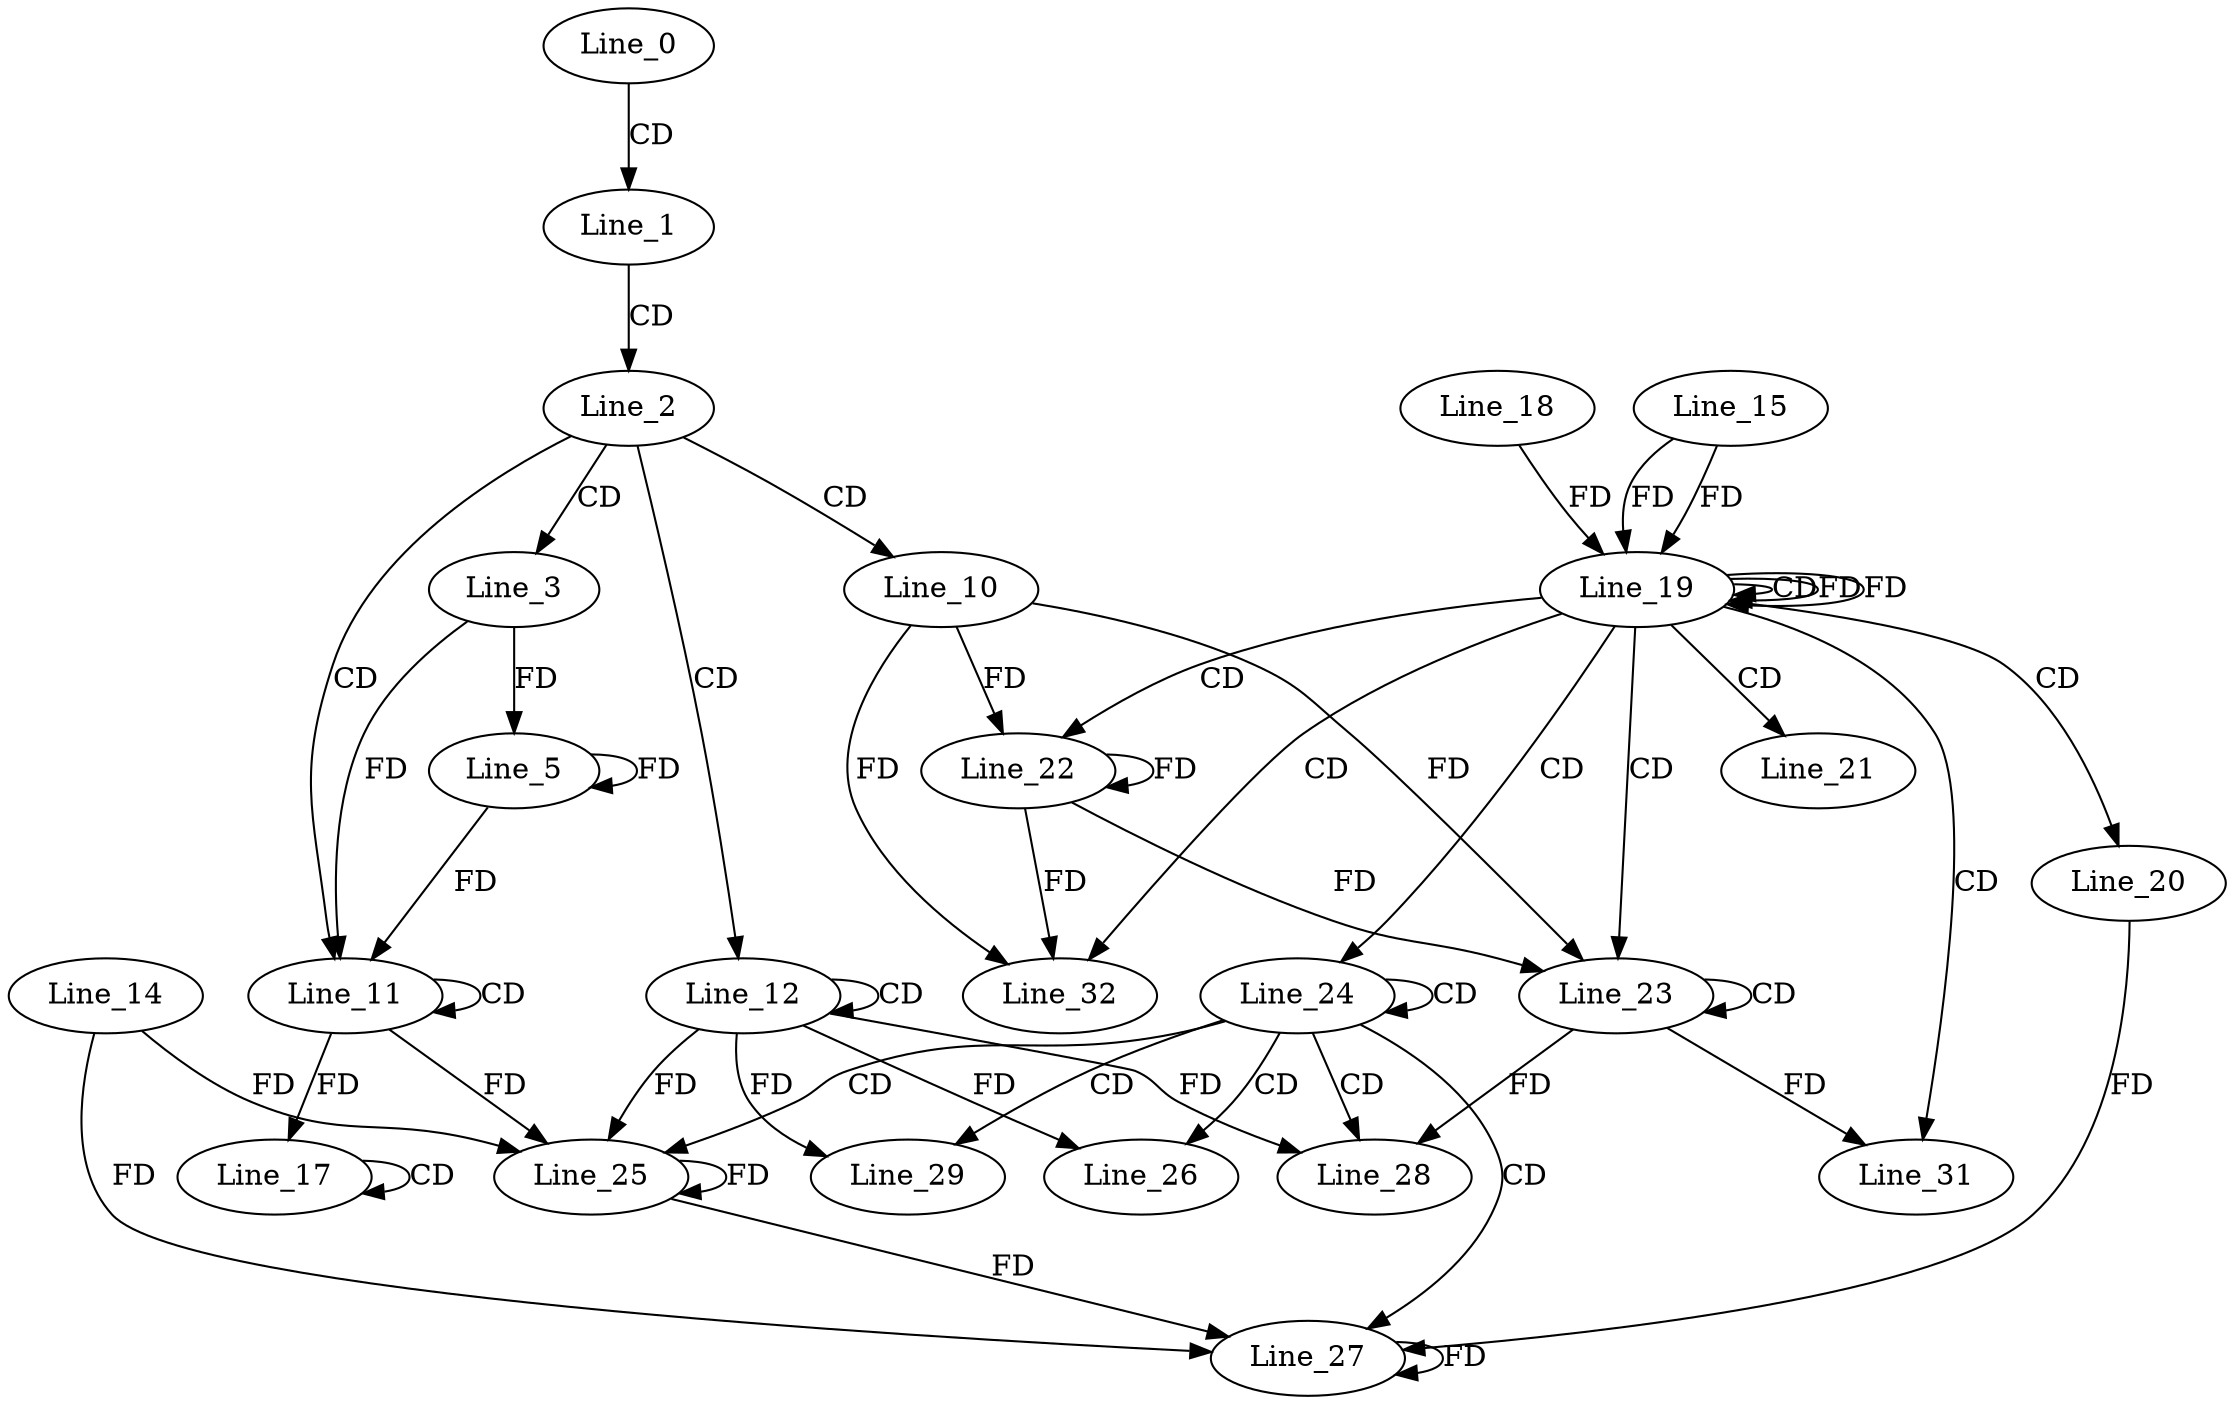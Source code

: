 digraph G {
  Line_0;
  Line_1;
  Line_2;
  Line_3;
  Line_5;
  Line_10;
  Line_11;
  Line_11;
  Line_12;
  Line_12;
  Line_17;
  Line_17;
  Line_15;
  Line_19;
  Line_18;
  Line_19;
  Line_19;
  Line_20;
  Line_21;
  Line_22;
  Line_23;
  Line_23;
  Line_24;
  Line_25;
  Line_14;
  Line_25;
  Line_26;
  Line_27;
  Line_28;
  Line_29;
  Line_31;
  Line_32;
  Line_0 -> Line_1 [ label="CD" ];
  Line_1 -> Line_2 [ label="CD" ];
  Line_2 -> Line_3 [ label="CD" ];
  Line_3 -> Line_5 [ label="FD" ];
  Line_5 -> Line_5 [ label="FD" ];
  Line_2 -> Line_10 [ label="CD" ];
  Line_2 -> Line_11 [ label="CD" ];
  Line_11 -> Line_11 [ label="CD" ];
  Line_3 -> Line_11 [ label="FD" ];
  Line_5 -> Line_11 [ label="FD" ];
  Line_2 -> Line_12 [ label="CD" ];
  Line_12 -> Line_12 [ label="CD" ];
  Line_17 -> Line_17 [ label="CD" ];
  Line_11 -> Line_17 [ label="FD" ];
  Line_15 -> Line_19 [ label="FD" ];
  Line_18 -> Line_19 [ label="FD" ];
  Line_19 -> Line_19 [ label="CD" ];
  Line_19 -> Line_19 [ label="FD" ];
  Line_15 -> Line_19 [ label="FD" ];
  Line_19 -> Line_20 [ label="CD" ];
  Line_19 -> Line_21 [ label="CD" ];
  Line_19 -> Line_22 [ label="CD" ];
  Line_22 -> Line_22 [ label="FD" ];
  Line_10 -> Line_22 [ label="FD" ];
  Line_19 -> Line_23 [ label="CD" ];
  Line_23 -> Line_23 [ label="CD" ];
  Line_22 -> Line_23 [ label="FD" ];
  Line_10 -> Line_23 [ label="FD" ];
  Line_19 -> Line_24 [ label="CD" ];
  Line_24 -> Line_24 [ label="CD" ];
  Line_24 -> Line_25 [ label="CD" ];
  Line_25 -> Line_25 [ label="FD" ];
  Line_14 -> Line_25 [ label="FD" ];
  Line_11 -> Line_25 [ label="FD" ];
  Line_12 -> Line_25 [ label="FD" ];
  Line_24 -> Line_26 [ label="CD" ];
  Line_12 -> Line_26 [ label="FD" ];
  Line_24 -> Line_27 [ label="CD" ];
  Line_27 -> Line_27 [ label="FD" ];
  Line_20 -> Line_27 [ label="FD" ];
  Line_25 -> Line_27 [ label="FD" ];
  Line_14 -> Line_27 [ label="FD" ];
  Line_24 -> Line_28 [ label="CD" ];
  Line_23 -> Line_28 [ label="FD" ];
  Line_12 -> Line_28 [ label="FD" ];
  Line_24 -> Line_29 [ label="CD" ];
  Line_12 -> Line_29 [ label="FD" ];
  Line_19 -> Line_31 [ label="CD" ];
  Line_23 -> Line_31 [ label="FD" ];
  Line_19 -> Line_32 [ label="CD" ];
  Line_22 -> Line_32 [ label="FD" ];
  Line_10 -> Line_32 [ label="FD" ];
  Line_19 -> Line_19 [ label="FD" ];
}
